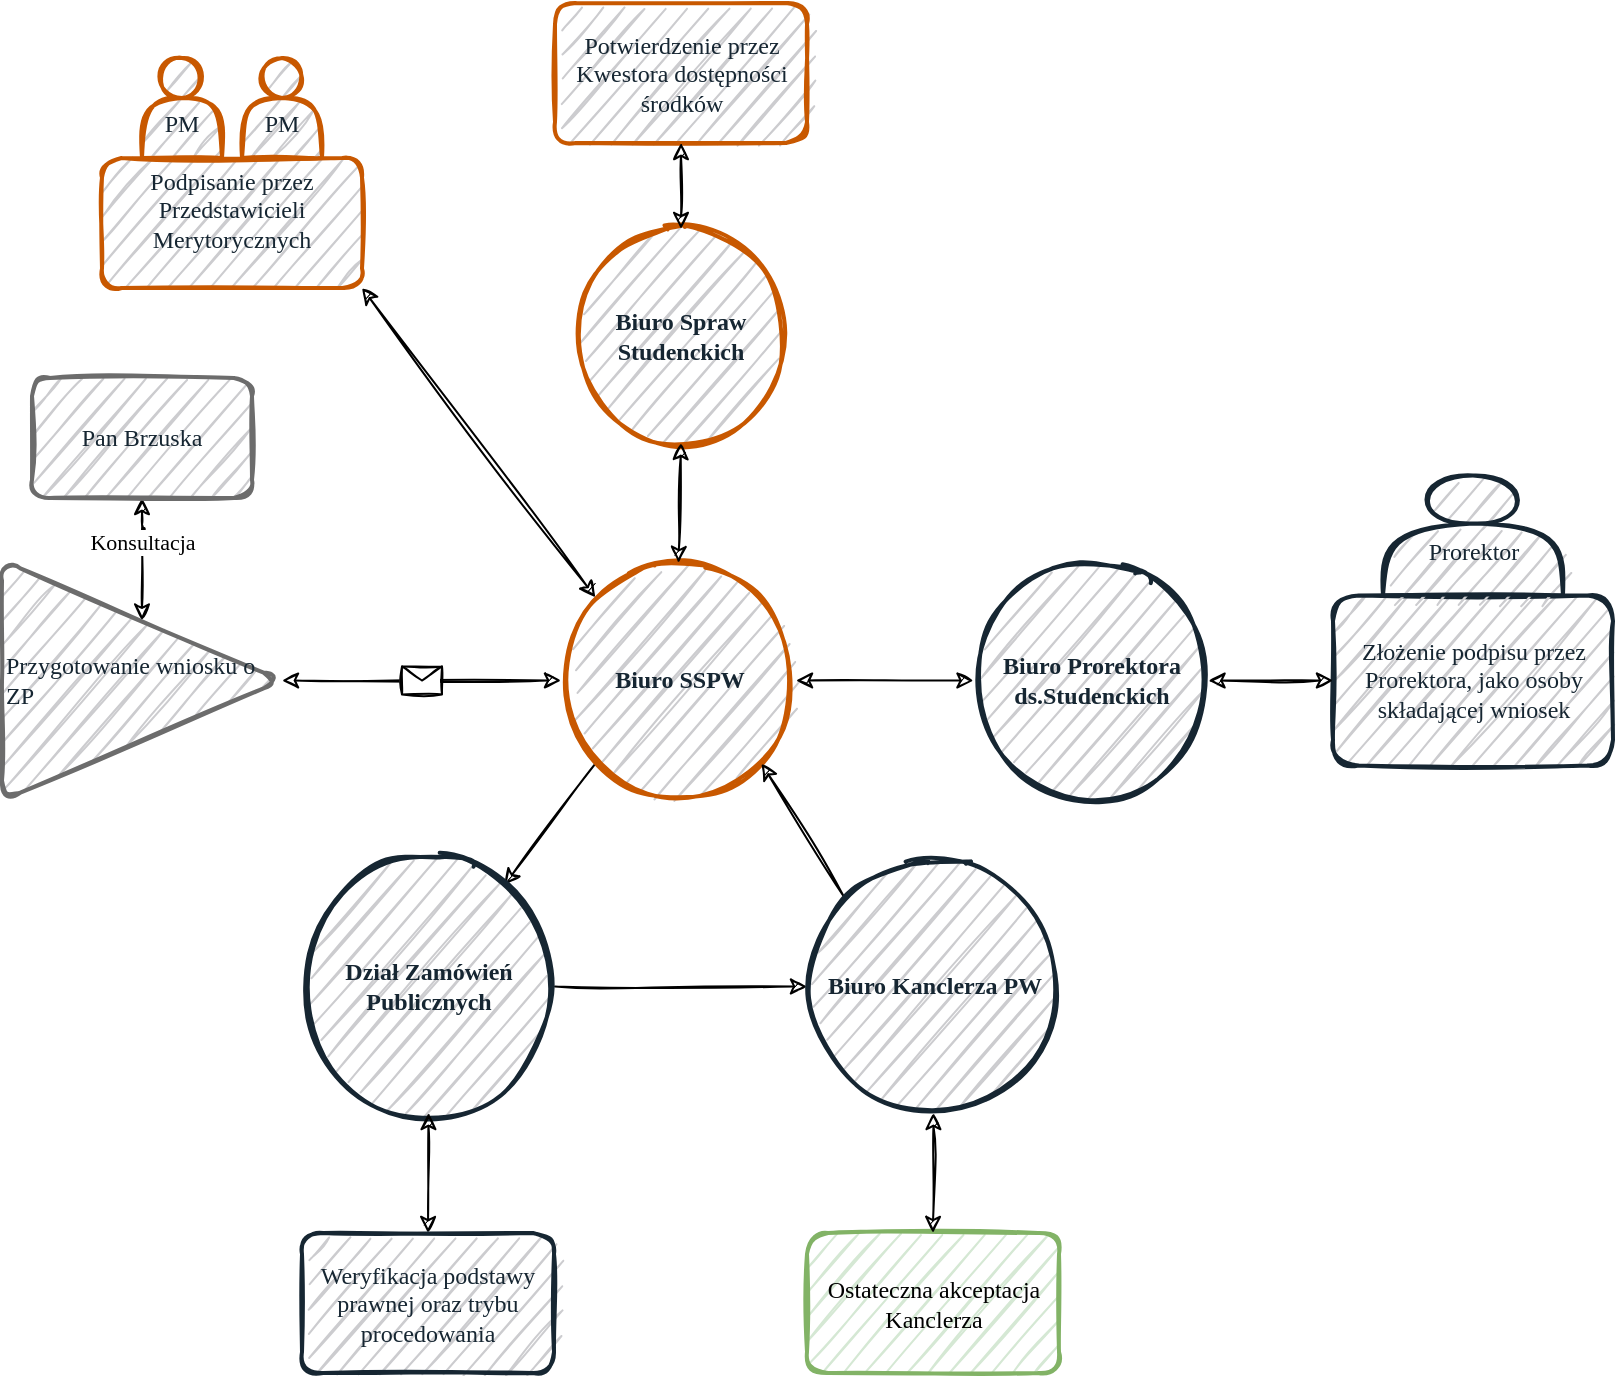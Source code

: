 <mxfile version="14.6.6" type="github"><diagram id="prtHgNgQTEPvFCAcTncT" name="Page-1"><mxGraphModel dx="942" dy="593" grid="1" gridSize="10" guides="1" tooltips="1" connect="1" arrows="1" fold="1" page="1" pageScale="1" pageWidth="827" pageHeight="1169" math="0" shadow="0"><root><mxCell id="0"/><mxCell id="1" parent="0"/><mxCell id="FWeo1_BL_VegPmoIYy2M-6" value="&lt;div style=&quot;font-size: 11px;&quot;&gt;Konsultacja&lt;/div&gt;" style="edgeStyle=orthogonalEdgeStyle;orthogonalLoop=1;jettySize=auto;html=1;exitX=0.5;exitY=0;exitDx=0;exitDy=0;entryX=0.5;entryY=1;entryDx=0;entryDy=0;fontFamily=Verdana;startArrow=classic;startFill=0;fontSize=11;sketch=1;" parent="1" source="FWeo1_BL_VegPmoIYy2M-1" target="FWeo1_BL_VegPmoIYy2M-15" edge="1"><mxGeometry relative="1" as="geometry"><mxPoint x="90" y="525" as="targetPoint"/><Array as="points"/></mxGeometry></mxCell><mxCell id="FWeo1_BL_VegPmoIYy2M-1" value="Przygotowanie wniosku o ZP" style="triangle;whiteSpace=wrap;html=1;fontFamily=Verdana;align=left;strokeWidth=2;fillColor=#cccccf;strokeColor=#6C6C6C;fontColor=#162632;rounded=1;sketch=1;" parent="1" vertex="1"><mxGeometry x="20" y="371.25" width="140" height="120" as="geometry"/></mxCell><mxCell id="FWeo1_BL_VegPmoIYy2M-47" style="edgeStyle=none;orthogonalLoop=1;jettySize=auto;html=1;exitX=0;exitY=1;exitDx=0;exitDy=0;fontFamily=Verdana;fontSize=12;fontColor=#162632;startArrow=none;startFill=0;sketch=1;" parent="1" source="FWeo1_BL_VegPmoIYy2M-11" target="FWeo1_BL_VegPmoIYy2M-46" edge="1"><mxGeometry relative="1" as="geometry"/></mxCell><mxCell id="FWeo1_BL_VegPmoIYy2M-11" value="&lt;div style=&quot;font-size: 12px;&quot;&gt;Biuro SSPW&lt;br style=&quot;font-size: 12px;&quot;&gt;&lt;/div&gt;" style="ellipse;whiteSpace=wrap;html=1;aspect=fixed;fontFamily=Verdana;fontSize=12;strokeWidth=2;fillColor=#CCCCCF;align=center;strokeColor=#C85800;fontStyle=1;fontColor=#162632;rounded=1;sketch=1;" parent="1" vertex="1"><mxGeometry x="299.5" y="372.5" width="117.5" height="117.5" as="geometry"/></mxCell><mxCell id="FWeo1_BL_VegPmoIYy2M-15" value="Pan Brzuska" style="whiteSpace=wrap;html=1;fontFamily=Verdana;fontSize=12;strokeColor=#6C6C6C;strokeWidth=2;fillColor=#CCCCCF;align=center;fontColor=#162632;rounded=1;sketch=1;" parent="1" vertex="1"><mxGeometry x="35" y="280" width="110" height="60" as="geometry"/></mxCell><mxCell id="FWeo1_BL_VegPmoIYy2M-16" value="" style="endArrow=classic;html=1;fontFamily=Verdana;fontSize=12;fontColor=#162632;exitX=1;exitY=0.5;exitDx=0;exitDy=0;entryX=0;entryY=0.5;entryDx=0;entryDy=0;startArrow=classic;startFill=0;sketch=1;" parent="1" source="FWeo1_BL_VegPmoIYy2M-1" target="FWeo1_BL_VegPmoIYy2M-11" edge="1"><mxGeometry relative="1" as="geometry"><mxPoint x="160" y="435" as="sourcePoint"/><mxPoint x="260" y="435" as="targetPoint"/></mxGeometry></mxCell><mxCell id="FWeo1_BL_VegPmoIYy2M-17" value="" style="shape=message;html=1;outlineConnect=0;rounded=1;sketch=1;" parent="FWeo1_BL_VegPmoIYy2M-16" vertex="1"><mxGeometry width="20" height="14" relative="1" as="geometry"><mxPoint x="-10" y="-7" as="offset"/></mxGeometry></mxCell><mxCell id="FWeo1_BL_VegPmoIYy2M-24" value="" style="endArrow=classic;startArrow=classic;html=1;fontFamily=Verdana;fontSize=12;fontColor=#162632;entryX=1;entryY=1;entryDx=0;entryDy=0;exitX=0;exitY=0;exitDx=0;exitDy=0;sketch=1;" parent="1" source="FWeo1_BL_VegPmoIYy2M-11" target="FWeo1_BL_VegPmoIYy2M-25" edge="1"><mxGeometry width="50" height="50" relative="1" as="geometry"><mxPoint x="315.5" y="412.5" as="sourcePoint"/><mxPoint x="205.5" y="232.5" as="targetPoint"/></mxGeometry></mxCell><mxCell id="FWeo1_BL_VegPmoIYy2M-25" value="&#xA;Podpisanie przez Przedstawicieli Merytorycznych&#xA;&#xA;" style="whiteSpace=wrap;html=1;fontFamily=Verdana;fontSize=12;fontColor=#162632;strokeWidth=2;fillColor=#CCCCCF;align=center;strokeColor=#C85800;labelPosition=center;verticalLabelPosition=middle;verticalAlign=middle;rounded=1;sketch=1;" parent="1" vertex="1"><mxGeometry x="70" y="170" width="130" height="65" as="geometry"/></mxCell><mxCell id="FWeo1_BL_VegPmoIYy2M-26" value="" style="endArrow=classic;startArrow=classic;html=1;fontFamily=Verdana;fontSize=12;fontColor=#162632;entryX=1;entryY=0.5;entryDx=0;entryDy=0;exitX=0;exitY=0.5;exitDx=0;exitDy=0;sketch=1;" parent="1" source="mjNLgcBVdprPH08zV0Q7-6" target="FWeo1_BL_VegPmoIYy2M-11" edge="1"><mxGeometry width="50" height="50" relative="1" as="geometry"><mxPoint x="520" y="431" as="sourcePoint"/><mxPoint x="365.5" y="452.5" as="targetPoint"/></mxGeometry></mxCell><mxCell id="FWeo1_BL_VegPmoIYy2M-27" value="Biuro Spraw Studenckich" style="ellipse;whiteSpace=wrap;html=1;aspect=fixed;fontFamily=Verdana;fontSize=12;fontColor=#162632;strokeColor=#C85800;strokeWidth=2;fillColor=#CCCCCF;align=center;fontStyle=1;rounded=1;sketch=1;" parent="1" vertex="1"><mxGeometry x="306" y="205.5" width="107" height="107" as="geometry"/></mxCell><mxCell id="FWeo1_BL_VegPmoIYy2M-28" value="" style="endArrow=classic;startArrow=classic;html=1;fontFamily=Verdana;fontSize=12;fontColor=#162632;exitX=0.5;exitY=0;exitDx=0;exitDy=0;entryX=0.5;entryY=1;entryDx=0;entryDy=0;sketch=1;" parent="1" source="FWeo1_BL_VegPmoIYy2M-11" target="FWeo1_BL_VegPmoIYy2M-27" edge="1"><mxGeometry width="50" height="50" relative="1" as="geometry"><mxPoint x="335.5" y="352.5" as="sourcePoint"/><mxPoint x="385.5" y="302.5" as="targetPoint"/></mxGeometry></mxCell><mxCell id="FWeo1_BL_VegPmoIYy2M-30" value="Potwierdzenie przez Kwestora dostępności środków" style="whiteSpace=wrap;html=1;fontFamily=Verdana;fontSize=12;fontColor=#162632;strokeColor=#C85800;strokeWidth=2;fillColor=#CCCCCF;align=center;rounded=1;sketch=1;" parent="1" vertex="1"><mxGeometry x="296.5" y="92.5" width="126" height="70" as="geometry"/></mxCell><mxCell id="FWeo1_BL_VegPmoIYy2M-32" value="" style="endArrow=classic;startArrow=classic;html=1;fontFamily=Verdana;fontSize=12;fontColor=#162632;exitX=0.5;exitY=0;exitDx=0;exitDy=0;entryX=0.5;entryY=1;entryDx=0;entryDy=0;sketch=1;" parent="1" source="FWeo1_BL_VegPmoIYy2M-27" target="FWeo1_BL_VegPmoIYy2M-30" edge="1"><mxGeometry width="50" height="50" relative="1" as="geometry"><mxPoint x="335.5" y="352.5" as="sourcePoint"/><mxPoint x="385.5" y="302.5" as="targetPoint"/></mxGeometry></mxCell><mxCell id="FWeo1_BL_VegPmoIYy2M-37" value="Złożenie podpisu przez Prorektora, jako osoby składającej wniosek" style="whiteSpace=wrap;html=1;fontFamily=Verdana;fontSize=12;fontColor=#162632;strokeWidth=2;fillColor=#CCCCCF;align=center;strokeColor=#162632;rounded=1;sketch=1;" parent="1" vertex="1"><mxGeometry x="685.5" y="388.75" width="140" height="85" as="geometry"/></mxCell><mxCell id="FWeo1_BL_VegPmoIYy2M-45" value="&lt;div&gt;&lt;br&gt;&lt;/div&gt;&lt;div&gt;Prorektor&lt;/div&gt;" style="shape=actor;whiteSpace=wrap;html=1;fontFamily=Verdana;fontSize=12;fontColor=#162632;strokeWidth=2;fillColor=#CCCCCF;align=center;strokeColor=#162632;rounded=1;sketch=1;" parent="1" vertex="1"><mxGeometry x="710.5" y="328.75" width="90" height="60" as="geometry"/></mxCell><mxCell id="FWeo1_BL_VegPmoIYy2M-49" style="edgeStyle=none;orthogonalLoop=1;jettySize=auto;html=1;exitX=1;exitY=0.5;exitDx=0;exitDy=0;entryX=0;entryY=0.5;entryDx=0;entryDy=0;fontFamily=Verdana;fontSize=12;fontColor=#162632;startArrow=none;startFill=0;sketch=1;" parent="1" source="FWeo1_BL_VegPmoIYy2M-46" target="mjNLgcBVdprPH08zV0Q7-4" edge="1"><mxGeometry relative="1" as="geometry"><mxPoint x="409.5" y="591.75" as="targetPoint"/></mxGeometry></mxCell><mxCell id="FWeo1_BL_VegPmoIYy2M-46" value="Dział Zamówień Publicznych" style="ellipse;whiteSpace=wrap;html=1;aspect=fixed;fontFamily=Verdana;fontSize=12;fontColor=#162632;strokeWidth=2;fillColor=#CCCCCF;align=center;fontStyle=1;strokeColor=#162632;rounded=1;sketch=1;" parent="1" vertex="1"><mxGeometry x="170" y="521" width="126.5" height="126.5" as="geometry"/></mxCell><mxCell id="FWeo1_BL_VegPmoIYy2M-50" style="edgeStyle=none;orthogonalLoop=1;jettySize=auto;html=1;exitX=0;exitY=0;exitDx=0;exitDy=0;entryX=1;entryY=1;entryDx=0;entryDy=0;fontFamily=Verdana;fontSize=12;fontColor=#162632;startArrow=none;startFill=0;sketch=1;" parent="1" source="mjNLgcBVdprPH08zV0Q7-4" target="FWeo1_BL_VegPmoIYy2M-11" edge="1"><mxGeometry relative="1" as="geometry"><mxPoint x="428.465" y="545.965" as="sourcePoint"/></mxGeometry></mxCell><mxCell id="FWeo1_BL_VegPmoIYy2M-51" value="&lt;div&gt;&lt;br&gt;&lt;/div&gt;&lt;div&gt;PM&lt;/div&gt;" style="shape=actor;whiteSpace=wrap;html=1;fontFamily=Verdana;fontSize=12;fontColor=#162632;strokeColor=#C85800;strokeWidth=2;fillColor=#CCCCCF;align=center;rounded=1;sketch=1;" parent="1" vertex="1"><mxGeometry x="140" y="120" width="40" height="50" as="geometry"/></mxCell><mxCell id="FWeo1_BL_VegPmoIYy2M-52" value="&lt;div&gt;&lt;br&gt;&lt;/div&gt;&lt;div&gt;PM&lt;/div&gt;" style="shape=actor;whiteSpace=wrap;html=1;fontFamily=Verdana;fontSize=12;fontColor=#162632;strokeColor=#C85800;strokeWidth=2;fillColor=#CCCCCF;align=center;rounded=1;sketch=1;" parent="1" vertex="1"><mxGeometry x="90" y="120" width="40" height="50" as="geometry"/></mxCell><mxCell id="FWeo1_BL_VegPmoIYy2M-54" value="Ostateczna akceptacja Kanclerza" style="whiteSpace=wrap;html=1;fontFamily=Verdana;fontSize=12;strokeColor=#82b366;strokeWidth=2;fillColor=#d5e8d4;align=center;rounded=1;sketch=1;" parent="1" vertex="1"><mxGeometry x="422.5" y="707.5" width="126" height="70" as="geometry"/></mxCell><mxCell id="FWeo1_BL_VegPmoIYy2M-56" value="" style="endArrow=classic;startArrow=classic;html=1;fontFamily=Verdana;fontSize=12;fontColor=#162632;exitX=0.5;exitY=1;exitDx=0;exitDy=0;entryX=0.5;entryY=0;entryDx=0;entryDy=0;sketch=1;" parent="1" source="FWeo1_BL_VegPmoIYy2M-46" target="FWeo1_BL_VegPmoIYy2M-58" edge="1"><mxGeometry width="50" height="50" relative="1" as="geometry"><mxPoint x="335.5" y="667.5" as="sourcePoint"/><mxPoint x="243.5" y="707.5" as="targetPoint"/></mxGeometry></mxCell><mxCell id="FWeo1_BL_VegPmoIYy2M-58" value="Weryfikacja podstawy prawnej oraz trybu procedowania" style="whiteSpace=wrap;html=1;fontFamily=Verdana;fontSize=12;fontColor=#162632;strokeWidth=2;fillColor=#CCCCCF;align=center;strokeColor=#162632;rounded=1;sketch=1;" parent="1" vertex="1"><mxGeometry x="170" y="707.5" width="126" height="70" as="geometry"/></mxCell><mxCell id="FWeo1_BL_VegPmoIYy2M-59" value="" style="endArrow=classic;startArrow=classic;html=1;fontFamily=Verdana;fontSize=12;fontColor=#162632;entryX=0.5;entryY=0;entryDx=0;entryDy=0;exitX=0.5;exitY=1;exitDx=0;exitDy=0;sketch=1;" parent="1" source="mjNLgcBVdprPH08zV0Q7-4" target="FWeo1_BL_VegPmoIYy2M-54" edge="1"><mxGeometry width="50" height="50" relative="1" as="geometry"><mxPoint x="476" y="650" as="sourcePoint"/><mxPoint x="385.5" y="557.5" as="targetPoint"/></mxGeometry></mxCell><mxCell id="mjNLgcBVdprPH08zV0Q7-4" value="&lt;div&gt;Biuro Kanclerza PW&lt;/div&gt;" style="ellipse;whiteSpace=wrap;html=1;aspect=fixed;fontFamily=Verdana;fontSize=12;fontColor=#162632;strokeWidth=2;fillColor=#CCCCCF;align=center;fontStyle=1;strokeColor=#162632;rounded=1;sketch=1;" parent="1" vertex="1"><mxGeometry x="422.5" y="521" width="126.5" height="126.5" as="geometry"/></mxCell><mxCell id="mjNLgcBVdprPH08zV0Q7-6" value="Biuro Prorektora ds.Studenckich" style="ellipse;whiteSpace=wrap;html=1;aspect=fixed;fontFamily=Verdana;fontSize=12;strokeWidth=2;fillColor=#CCCCCF;align=center;fontStyle=1;fontColor=#162632;strokeColor=#162632;rounded=1;sketch=1;" parent="1" vertex="1"><mxGeometry x="505.75" y="372.5" width="117.5" height="117.5" as="geometry"/></mxCell><mxCell id="mjNLgcBVdprPH08zV0Q7-9" value="" style="endArrow=classic;startArrow=classic;html=1;exitX=0;exitY=0.5;exitDx=0;exitDy=0;entryX=1;entryY=0.5;entryDx=0;entryDy=0;sketch=1;" parent="1" source="FWeo1_BL_VegPmoIYy2M-37" target="mjNLgcBVdprPH08zV0Q7-6" edge="1"><mxGeometry width="50" height="50" relative="1" as="geometry"><mxPoint x="587.5" y="456.25" as="sourcePoint"/><mxPoint x="638" y="406" as="targetPoint"/></mxGeometry></mxCell></root></mxGraphModel></diagram></mxfile>